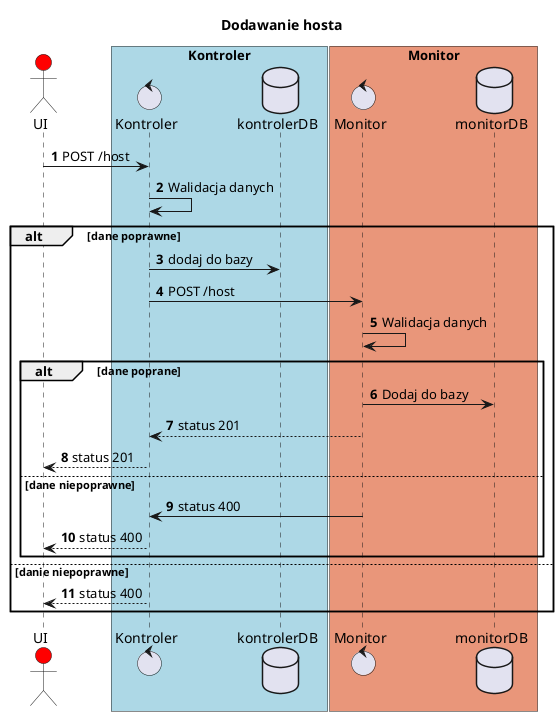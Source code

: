 @startuml
title Dodawanie hosta
actor UI #red
box "Kontroler" #LightBlue
	control Kontroler
	database kontrolerDB
end box
box "Monitor" #DarkSalmon
	control Monitor
	database monitorDB
end box
autonumber
UI -> Kontroler: POST /host
Kontroler -> Kontroler: Walidacja danych
alt dane poprawne
    Kontroler -> kontrolerDB: dodaj do bazy
    Kontroler -> Monitor: POST /host
	Monitor -> Monitor: Walidacja danych
	alt dane poprane
	    Monitor -> monitorDB: Dodaj do bazy
	    Monitor --> Kontroler: status 201
		Kontroler --> UI: status 201
	else dane niepoprawne
	    Monitor -> Kontroler: status 400
		Kontroler --> UI: status 400
	end
else danie niepoprawne
    Kontroler --> UI: status 400
end

@enduml
